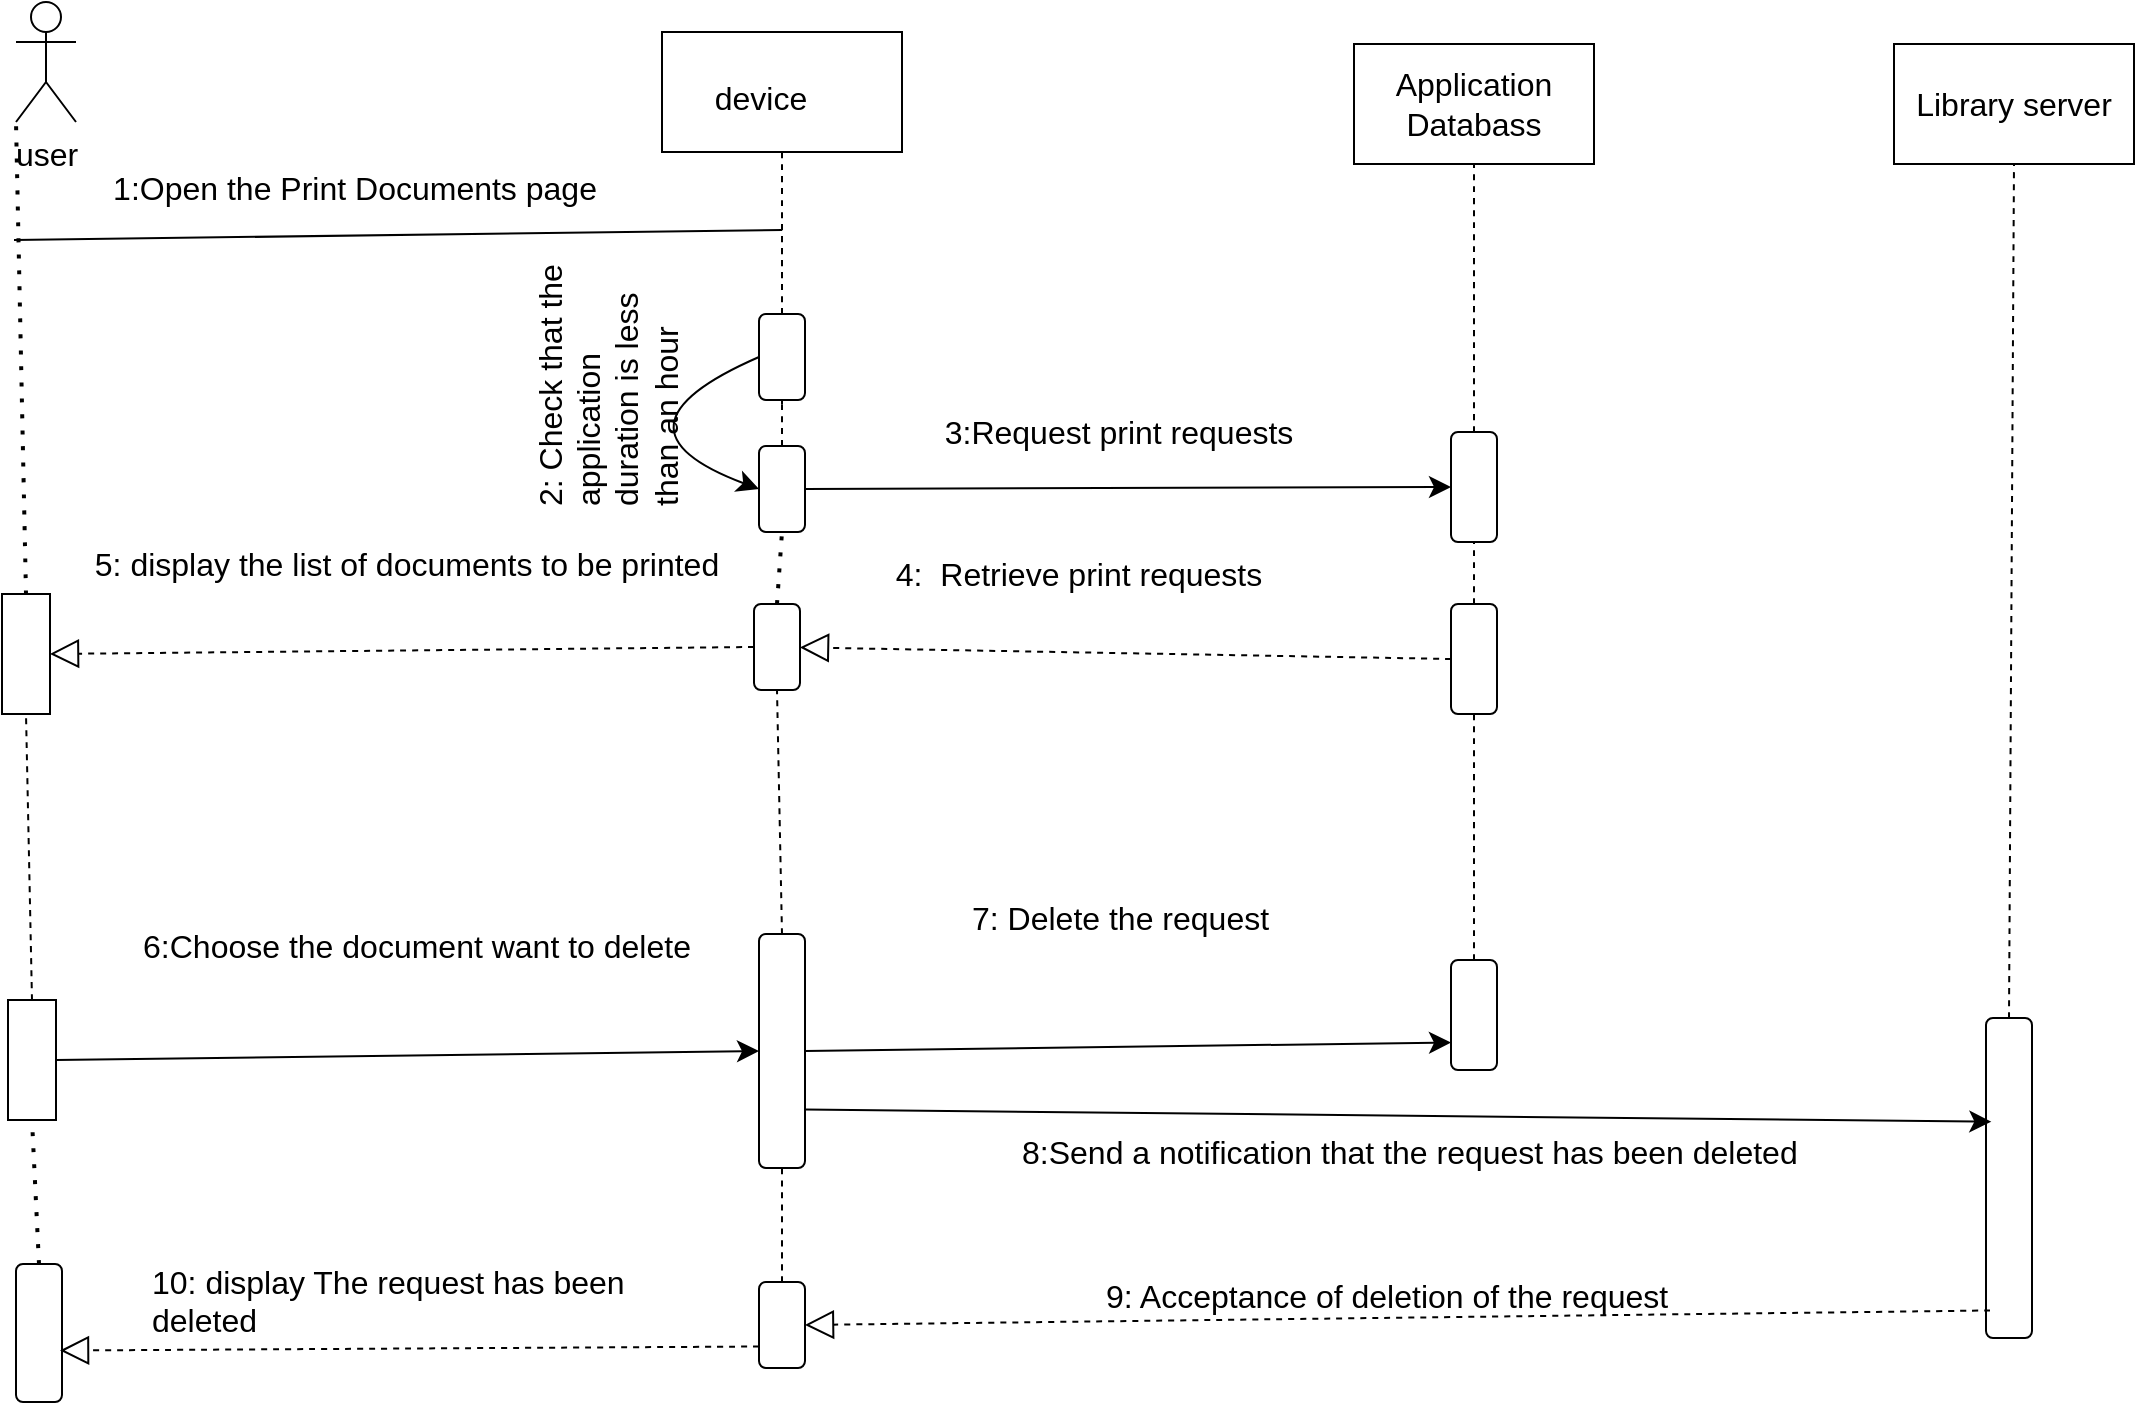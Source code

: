 <mxfile version="21.2.9" type="github">
  <diagram name="Page-1" id="_14LEz57tPDZyepLyran">
    <mxGraphModel dx="1573" dy="579" grid="0" gridSize="10" guides="1" tooltips="1" connect="1" arrows="1" fold="1" page="0" pageScale="1" pageWidth="827" pageHeight="1169" math="0" shadow="0">
      <root>
        <mxCell id="0" />
        <mxCell id="1" parent="0" />
        <mxCell id="Fv8zS5hwz5xopzhGxC3f-1" value="user" style="shape=umlActor;verticalLabelPosition=bottom;verticalAlign=top;html=1;outlineConnect=0;fontSize=16;" vertex="1" parent="1">
          <mxGeometry x="-217" y="24" width="30" height="60" as="geometry" />
        </mxCell>
        <mxCell id="Fv8zS5hwz5xopzhGxC3f-3" value="" style="rounded=0;whiteSpace=wrap;html=1;fontSize=16;" vertex="1" parent="1">
          <mxGeometry x="-224" y="320" width="24" height="60" as="geometry" />
        </mxCell>
        <mxCell id="Fv8zS5hwz5xopzhGxC3f-4" value="" style="endArrow=none;dashed=1;html=1;dashPattern=1 3;strokeWidth=2;rounded=0;fontSize=12;startSize=8;endSize=8;curved=1;exitX=0.5;exitY=0;exitDx=0;exitDy=0;entryX=0;entryY=1;entryDx=0;entryDy=0;entryPerimeter=0;" edge="1" parent="1" source="Fv8zS5hwz5xopzhGxC3f-3" target="Fv8zS5hwz5xopzhGxC3f-1">
          <mxGeometry width="50" height="50" relative="1" as="geometry">
            <mxPoint x="-297" y="158" as="sourcePoint" />
            <mxPoint x="-247" y="108" as="targetPoint" />
          </mxGeometry>
        </mxCell>
        <mxCell id="Fv8zS5hwz5xopzhGxC3f-5" value="" style="endArrow=none;html=1;rounded=0;fontSize=12;startSize=8;endSize=8;curved=1;" edge="1" parent="1">
          <mxGeometry width="50" height="50" relative="1" as="geometry">
            <mxPoint x="-218" y="143" as="sourcePoint" />
            <mxPoint x="166" y="138" as="targetPoint" />
          </mxGeometry>
        </mxCell>
        <mxCell id="Fv8zS5hwz5xopzhGxC3f-6" value="" style="rounded=0;whiteSpace=wrap;html=1;fontSize=16;" vertex="1" parent="1">
          <mxGeometry x="106" y="39" width="120" height="60" as="geometry" />
        </mxCell>
        <mxCell id="Fv8zS5hwz5xopzhGxC3f-7" value="device" style="text;html=1;align=center;verticalAlign=middle;resizable=0;points=[];autosize=1;strokeColor=none;fillColor=none;fontSize=16;" vertex="1" parent="1">
          <mxGeometry x="123" y="56" width="64" height="31" as="geometry" />
        </mxCell>
        <mxCell id="Fv8zS5hwz5xopzhGxC3f-8" value="1:Open the Print Documents page" style="text;html=1;align=center;verticalAlign=middle;resizable=0;points=[];autosize=1;strokeColor=none;fillColor=none;fontSize=16;" vertex="1" parent="1">
          <mxGeometry x="-178" y="101" width="260" height="31" as="geometry" />
        </mxCell>
        <mxCell id="Fv8zS5hwz5xopzhGxC3f-9" value="" style="endArrow=none;dashed=1;html=1;rounded=0;fontSize=12;startSize=8;endSize=8;curved=1;entryX=0.5;entryY=1;entryDx=0;entryDy=0;exitX=0.5;exitY=0;exitDx=0;exitDy=0;" edge="1" parent="1" source="Fv8zS5hwz5xopzhGxC3f-31" target="Fv8zS5hwz5xopzhGxC3f-6">
          <mxGeometry width="50" height="50" relative="1" as="geometry">
            <mxPoint x="166" y="225" as="sourcePoint" />
            <mxPoint x="168" y="220" as="targetPoint" />
          </mxGeometry>
        </mxCell>
        <mxCell id="Fv8zS5hwz5xopzhGxC3f-10" value="Application Databass" style="rounded=0;whiteSpace=wrap;html=1;fontSize=16;" vertex="1" parent="1">
          <mxGeometry x="452" y="45" width="120" height="60" as="geometry" />
        </mxCell>
        <mxCell id="Fv8zS5hwz5xopzhGxC3f-18" value="" style="endArrow=none;dashed=1;html=1;rounded=0;fontSize=12;startSize=8;endSize=8;curved=1;entryX=0.5;entryY=1;entryDx=0;entryDy=0;exitX=0.5;exitY=0;exitDx=0;exitDy=0;" edge="1" parent="1" source="Fv8zS5hwz5xopzhGxC3f-19" target="Fv8zS5hwz5xopzhGxC3f-10">
          <mxGeometry width="50" height="50" relative="1" as="geometry">
            <mxPoint x="508" y="233" as="sourcePoint" />
            <mxPoint x="503" y="217" as="targetPoint" />
          </mxGeometry>
        </mxCell>
        <mxCell id="Fv8zS5hwz5xopzhGxC3f-19" value="" style="rounded=1;whiteSpace=wrap;html=1;fontSize=16;" vertex="1" parent="1">
          <mxGeometry x="500.5" y="239" width="23" height="55" as="geometry" />
        </mxCell>
        <mxCell id="Fv8zS5hwz5xopzhGxC3f-20" value="" style="endArrow=classic;html=1;rounded=0;fontSize=12;startSize=8;endSize=8;curved=1;entryX=0;entryY=0.5;entryDx=0;entryDy=0;exitX=1;exitY=0.5;exitDx=0;exitDy=0;" edge="1" parent="1" source="Fv8zS5hwz5xopzhGxC3f-49" target="Fv8zS5hwz5xopzhGxC3f-19">
          <mxGeometry width="50" height="50" relative="1" as="geometry">
            <mxPoint x="177.5" y="246.5" as="sourcePoint" />
            <mxPoint x="484" y="258" as="targetPoint" />
          </mxGeometry>
        </mxCell>
        <mxCell id="Fv8zS5hwz5xopzhGxC3f-17" value="3:Request print requests" style="text;html=1;align=center;verticalAlign=middle;resizable=0;points=[];autosize=1;strokeColor=none;fillColor=none;fontSize=16;rotation=0;" vertex="1" parent="1">
          <mxGeometry x="238" y="223" width="192" height="31" as="geometry" />
        </mxCell>
        <mxCell id="Fv8zS5hwz5xopzhGxC3f-30" value="" style="endArrow=none;dashed=1;html=1;dashPattern=1 3;strokeWidth=2;rounded=0;fontSize=12;startSize=8;endSize=8;curved=1;exitX=0.5;exitY=0;exitDx=0;exitDy=0;entryX=0.5;entryY=1;entryDx=0;entryDy=0;" edge="1" parent="1" source="Fv8zS5hwz5xopzhGxC3f-32" target="Fv8zS5hwz5xopzhGxC3f-49">
          <mxGeometry width="50" height="50" relative="1" as="geometry">
            <mxPoint x="166" y="298" as="sourcePoint" />
            <mxPoint x="166" y="277" as="targetPoint" />
          </mxGeometry>
        </mxCell>
        <mxCell id="Fv8zS5hwz5xopzhGxC3f-32" value="" style="rounded=1;whiteSpace=wrap;html=1;fontSize=16;" vertex="1" parent="1">
          <mxGeometry x="152" y="325" width="23" height="43" as="geometry" />
        </mxCell>
        <mxCell id="Fv8zS5hwz5xopzhGxC3f-34" value="" style="endArrow=block;dashed=1;endFill=0;endSize=12;html=1;rounded=0;fontSize=12;curved=1;exitX=0;exitY=0.5;exitDx=0;exitDy=0;entryX=1;entryY=0.5;entryDx=0;entryDy=0;" edge="1" parent="1" source="Fv8zS5hwz5xopzhGxC3f-32" target="Fv8zS5hwz5xopzhGxC3f-3">
          <mxGeometry width="160" relative="1" as="geometry">
            <mxPoint x="152" y="338" as="sourcePoint" />
            <mxPoint x="51" y="359" as="targetPoint" />
          </mxGeometry>
        </mxCell>
        <mxCell id="Fv8zS5hwz5xopzhGxC3f-35" value="4:&amp;nbsp; Retrieve print requests" style="text;html=1;align=center;verticalAlign=middle;resizable=0;points=[];autosize=1;strokeColor=none;fillColor=none;fontSize=16;" vertex="1" parent="1">
          <mxGeometry x="213" y="294" width="201" height="31" as="geometry" />
        </mxCell>
        <mxCell id="Fv8zS5hwz5xopzhGxC3f-36" value="5: display the list of documents to be printed" style="text;html=1;align=center;verticalAlign=middle;resizable=0;points=[];autosize=1;strokeColor=none;fillColor=none;fontSize=16;" vertex="1" parent="1">
          <mxGeometry x="-187" y="289" width="330" height="31" as="geometry" />
        </mxCell>
        <mxCell id="Fv8zS5hwz5xopzhGxC3f-37" value="" style="endArrow=none;dashed=1;html=1;rounded=0;fontSize=12;startSize=8;endSize=8;curved=1;entryX=0.5;entryY=1;entryDx=0;entryDy=0;exitX=0.5;exitY=0;exitDx=0;exitDy=0;" edge="1" parent="1" source="Fv8zS5hwz5xopzhGxC3f-39" target="Fv8zS5hwz5xopzhGxC3f-3">
          <mxGeometry width="50" height="50" relative="1" as="geometry">
            <mxPoint x="-214" y="404" as="sourcePoint" />
            <mxPoint x="-258" y="461" as="targetPoint" />
          </mxGeometry>
        </mxCell>
        <mxCell id="Fv8zS5hwz5xopzhGxC3f-39" value="" style="rounded=0;whiteSpace=wrap;html=1;fontSize=16;" vertex="1" parent="1">
          <mxGeometry x="-221" y="523" width="24" height="60" as="geometry" />
        </mxCell>
        <mxCell id="Fv8zS5hwz5xopzhGxC3f-40" value="" style="endArrow=classic;html=1;rounded=0;fontSize=12;startSize=8;endSize=8;curved=1;exitX=1;exitY=0.5;exitDx=0;exitDy=0;entryX=0;entryY=0.5;entryDx=0;entryDy=0;" edge="1" parent="1" source="Fv8zS5hwz5xopzhGxC3f-39" target="Fv8zS5hwz5xopzhGxC3f-42">
          <mxGeometry width="50" height="50" relative="1" as="geometry">
            <mxPoint x="-66" y="475" as="sourcePoint" />
            <mxPoint x="132" y="434" as="targetPoint" />
          </mxGeometry>
        </mxCell>
        <mxCell id="Fv8zS5hwz5xopzhGxC3f-41" value="" style="endArrow=none;dashed=1;html=1;rounded=0;fontSize=12;startSize=8;endSize=8;curved=1;entryX=0.5;entryY=1;entryDx=0;entryDy=0;exitX=0.5;exitY=0;exitDx=0;exitDy=0;" edge="1" parent="1" source="Fv8zS5hwz5xopzhGxC3f-42" target="Fv8zS5hwz5xopzhGxC3f-32">
          <mxGeometry width="50" height="50" relative="1" as="geometry">
            <mxPoint x="166" y="398" as="sourcePoint" />
            <mxPoint x="243" y="439" as="targetPoint" />
          </mxGeometry>
        </mxCell>
        <mxCell id="Fv8zS5hwz5xopzhGxC3f-42" value="" style="rounded=1;whiteSpace=wrap;html=1;fontSize=16;" vertex="1" parent="1">
          <mxGeometry x="154.5" y="490" width="23" height="117" as="geometry" />
        </mxCell>
        <mxCell id="Fv8zS5hwz5xopzhGxC3f-46" value="6:Choose the document want to delete" style="text;html=1;align=center;verticalAlign=middle;resizable=0;points=[];autosize=1;strokeColor=none;fillColor=none;fontSize=16;" vertex="1" parent="1">
          <mxGeometry x="-163" y="480" width="292" height="31" as="geometry" />
        </mxCell>
        <mxCell id="Fv8zS5hwz5xopzhGxC3f-48" value="" style="endArrow=none;dashed=1;html=1;rounded=0;fontSize=12;startSize=8;endSize=8;curved=1;entryX=0.5;entryY=1;entryDx=0;entryDy=0;exitX=0.5;exitY=0;exitDx=0;exitDy=0;" edge="1" parent="1" target="Fv8zS5hwz5xopzhGxC3f-31">
          <mxGeometry width="50" height="50" relative="1" as="geometry">
            <mxPoint x="166" y="225" as="sourcePoint" />
            <mxPoint x="166" y="161" as="targetPoint" />
          </mxGeometry>
        </mxCell>
        <mxCell id="Fv8zS5hwz5xopzhGxC3f-51" style="edgeStyle=none;curved=1;rounded=0;orthogonalLoop=1;jettySize=auto;html=1;exitX=0;exitY=0.5;exitDx=0;exitDy=0;entryX=0;entryY=0.5;entryDx=0;entryDy=0;fontSize=12;startSize=8;endSize=8;" edge="1" parent="1" source="Fv8zS5hwz5xopzhGxC3f-31" target="Fv8zS5hwz5xopzhGxC3f-49">
          <mxGeometry relative="1" as="geometry">
            <Array as="points">
              <mxPoint x="73" y="237" />
            </Array>
          </mxGeometry>
        </mxCell>
        <mxCell id="Fv8zS5hwz5xopzhGxC3f-31" value="" style="rounded=1;whiteSpace=wrap;html=1;fontSize=16;" vertex="1" parent="1">
          <mxGeometry x="154.5" y="180" width="23" height="43" as="geometry" />
        </mxCell>
        <mxCell id="Fv8zS5hwz5xopzhGxC3f-49" value="" style="rounded=1;whiteSpace=wrap;html=1;fontSize=16;" vertex="1" parent="1">
          <mxGeometry x="154.5" y="246" width="23" height="43" as="geometry" />
        </mxCell>
        <mxCell id="Fv8zS5hwz5xopzhGxC3f-52" value="2: Check that the application duration is less than an hour" style="text;whiteSpace=wrap;html=1;fontSize=16;rotation=-90;" vertex="1" parent="1">
          <mxGeometry x="-15" y="189" width="138" height="41" as="geometry" />
        </mxCell>
        <mxCell id="Fv8zS5hwz5xopzhGxC3f-53" value="" style="rounded=1;whiteSpace=wrap;html=1;fontSize=16;" vertex="1" parent="1">
          <mxGeometry x="500.5" y="325" width="23" height="55" as="geometry" />
        </mxCell>
        <mxCell id="Fv8zS5hwz5xopzhGxC3f-54" value="" style="endArrow=none;dashed=1;html=1;rounded=0;fontSize=12;startSize=8;endSize=8;curved=1;entryX=0.5;entryY=1;entryDx=0;entryDy=0;exitX=0.5;exitY=0;exitDx=0;exitDy=0;" edge="1" parent="1" source="Fv8zS5hwz5xopzhGxC3f-53" target="Fv8zS5hwz5xopzhGxC3f-19">
          <mxGeometry width="50" height="50" relative="1" as="geometry">
            <mxPoint x="295" y="535" as="sourcePoint" />
            <mxPoint x="345" y="485" as="targetPoint" />
          </mxGeometry>
        </mxCell>
        <mxCell id="Fv8zS5hwz5xopzhGxC3f-55" value="" style="endArrow=none;dashed=1;html=1;rounded=0;fontSize=12;startSize=8;endSize=8;curved=1;exitX=0.5;exitY=0;exitDx=0;exitDy=0;entryX=0.5;entryY=1;entryDx=0;entryDy=0;" edge="1" parent="1" source="Fv8zS5hwz5xopzhGxC3f-49" target="Fv8zS5hwz5xopzhGxC3f-31">
          <mxGeometry width="50" height="50" relative="1" as="geometry">
            <mxPoint x="522" y="249" as="sourcePoint" />
            <mxPoint x="168" y="226" as="targetPoint" />
          </mxGeometry>
        </mxCell>
        <mxCell id="Fv8zS5hwz5xopzhGxC3f-57" value="" style="endArrow=block;dashed=1;endFill=0;endSize=12;html=1;rounded=0;fontSize=12;curved=1;exitX=0;exitY=0.5;exitDx=0;exitDy=0;" edge="1" parent="1" source="Fv8zS5hwz5xopzhGxC3f-53" target="Fv8zS5hwz5xopzhGxC3f-32">
          <mxGeometry width="160" relative="1" as="geometry">
            <mxPoint x="278" y="364" as="sourcePoint" />
            <mxPoint x="438" y="364" as="targetPoint" />
          </mxGeometry>
        </mxCell>
        <mxCell id="Fv8zS5hwz5xopzhGxC3f-58" value="" style="endArrow=none;dashed=1;html=1;rounded=0;fontSize=12;startSize=8;endSize=8;curved=1;entryX=0.5;entryY=1;entryDx=0;entryDy=0;exitX=0.5;exitY=0;exitDx=0;exitDy=0;" edge="1" parent="1" source="Fv8zS5hwz5xopzhGxC3f-59" target="Fv8zS5hwz5xopzhGxC3f-53">
          <mxGeometry width="50" height="50" relative="1" as="geometry">
            <mxPoint x="508" y="466" as="sourcePoint" />
            <mxPoint x="465" y="465" as="targetPoint" />
          </mxGeometry>
        </mxCell>
        <mxCell id="Fv8zS5hwz5xopzhGxC3f-59" value="" style="rounded=1;whiteSpace=wrap;html=1;fontSize=16;" vertex="1" parent="1">
          <mxGeometry x="500.5" y="503" width="23" height="55" as="geometry" />
        </mxCell>
        <mxCell id="Fv8zS5hwz5xopzhGxC3f-60" value="" style="endArrow=classic;html=1;rounded=0;fontSize=12;startSize=8;endSize=8;curved=1;exitX=1;exitY=0.5;exitDx=0;exitDy=0;entryX=0;entryY=0.75;entryDx=0;entryDy=0;" edge="1" parent="1" source="Fv8zS5hwz5xopzhGxC3f-42" target="Fv8zS5hwz5xopzhGxC3f-59">
          <mxGeometry width="50" height="50" relative="1" as="geometry">
            <mxPoint x="280" y="578" as="sourcePoint" />
            <mxPoint x="330" y="528" as="targetPoint" />
          </mxGeometry>
        </mxCell>
        <mxCell id="Fv8zS5hwz5xopzhGxC3f-61" value="7: Delete the request" style="text;whiteSpace=wrap;html=1;fontSize=16;" vertex="1" parent="1">
          <mxGeometry x="259.003" y="466.0" width="159" height="41" as="geometry" />
        </mxCell>
        <mxCell id="Fv8zS5hwz5xopzhGxC3f-62" value="Library server" style="rounded=0;whiteSpace=wrap;html=1;fontSize=16;" vertex="1" parent="1">
          <mxGeometry x="722" y="45" width="120" height="60" as="geometry" />
        </mxCell>
        <mxCell id="Fv8zS5hwz5xopzhGxC3f-63" value="" style="endArrow=none;dashed=1;html=1;rounded=0;fontSize=12;startSize=8;endSize=8;curved=1;entryX=0.5;entryY=1;entryDx=0;entryDy=0;exitX=0.5;exitY=0;exitDx=0;exitDy=0;" edge="1" parent="1" source="Fv8zS5hwz5xopzhGxC3f-64" target="Fv8zS5hwz5xopzhGxC3f-62">
          <mxGeometry width="50" height="50" relative="1" as="geometry">
            <mxPoint x="782" y="409" as="sourcePoint" />
            <mxPoint x="878" y="217" as="targetPoint" />
          </mxGeometry>
        </mxCell>
        <mxCell id="Fv8zS5hwz5xopzhGxC3f-64" value="" style="rounded=1;whiteSpace=wrap;html=1;fontSize=16;" vertex="1" parent="1">
          <mxGeometry x="768" y="532" width="23" height="160" as="geometry" />
        </mxCell>
        <mxCell id="Fv8zS5hwz5xopzhGxC3f-66" value="" style="endArrow=classic;html=1;rounded=0;fontSize=12;startSize=8;endSize=8;curved=1;exitX=1;exitY=0.75;exitDx=0;exitDy=0;entryX=0.116;entryY=0.324;entryDx=0;entryDy=0;entryPerimeter=0;" edge="1" parent="1" source="Fv8zS5hwz5xopzhGxC3f-42" target="Fv8zS5hwz5xopzhGxC3f-64">
          <mxGeometry width="50" height="50" relative="1" as="geometry">
            <mxPoint x="213" y="601" as="sourcePoint" />
            <mxPoint x="743" y="564" as="targetPoint" />
          </mxGeometry>
        </mxCell>
        <mxCell id="Fv8zS5hwz5xopzhGxC3f-68" value="8:Send a notification that the request has been deleted" style="text;whiteSpace=wrap;html=1;fontSize=16;" vertex="1" parent="1">
          <mxGeometry x="284.003" y="582.997" width="403" height="41" as="geometry" />
        </mxCell>
        <mxCell id="Fv8zS5hwz5xopzhGxC3f-69" value="" style="endArrow=none;dashed=1;html=1;rounded=0;fontSize=12;startSize=8;endSize=8;curved=1;entryX=0.5;entryY=1;entryDx=0;entryDy=0;exitX=0.5;exitY=0;exitDx=0;exitDy=0;" edge="1" parent="1" source="Fv8zS5hwz5xopzhGxC3f-70" target="Fv8zS5hwz5xopzhGxC3f-42">
          <mxGeometry width="50" height="50" relative="1" as="geometry">
            <mxPoint x="162" y="667" as="sourcePoint" />
            <mxPoint x="160" y="689" as="targetPoint" />
          </mxGeometry>
        </mxCell>
        <mxCell id="Fv8zS5hwz5xopzhGxC3f-70" value="" style="rounded=1;whiteSpace=wrap;html=1;fontSize=16;" vertex="1" parent="1">
          <mxGeometry x="154.5" y="664" width="23" height="43" as="geometry" />
        </mxCell>
        <mxCell id="Fv8zS5hwz5xopzhGxC3f-71" value="" style="endArrow=block;dashed=1;endFill=0;endSize=12;html=1;rounded=0;fontSize=12;curved=1;exitX=0.087;exitY=0.914;exitDx=0;exitDy=0;entryX=1;entryY=0.5;entryDx=0;entryDy=0;exitPerimeter=0;" edge="1" parent="1" source="Fv8zS5hwz5xopzhGxC3f-64" target="Fv8zS5hwz5xopzhGxC3f-70">
          <mxGeometry width="160" relative="1" as="geometry">
            <mxPoint x="585" y="670" as="sourcePoint" />
            <mxPoint x="259" y="664" as="targetPoint" />
          </mxGeometry>
        </mxCell>
        <mxCell id="Fv8zS5hwz5xopzhGxC3f-72" value="9: Acceptance of deletion of the request" style="text;whiteSpace=wrap;html=1;fontSize=16;" vertex="1" parent="1">
          <mxGeometry x="326.0" y="655.0" width="292" height="41" as="geometry" />
        </mxCell>
        <mxCell id="Fv8zS5hwz5xopzhGxC3f-73" value="" style="endArrow=none;dashed=1;html=1;dashPattern=1 3;strokeWidth=2;rounded=0;fontSize=12;startSize=8;endSize=8;curved=1;entryX=0.5;entryY=1;entryDx=0;entryDy=0;exitX=0.5;exitY=0;exitDx=0;exitDy=0;" edge="1" parent="1" source="Fv8zS5hwz5xopzhGxC3f-74" target="Fv8zS5hwz5xopzhGxC3f-39">
          <mxGeometry width="50" height="50" relative="1" as="geometry">
            <mxPoint x="-209" y="645" as="sourcePoint" />
            <mxPoint x="-261" y="652" as="targetPoint" />
          </mxGeometry>
        </mxCell>
        <mxCell id="Fv8zS5hwz5xopzhGxC3f-74" value="" style="rounded=1;whiteSpace=wrap;html=1;fontSize=16;" vertex="1" parent="1">
          <mxGeometry x="-217" y="655" width="23" height="69" as="geometry" />
        </mxCell>
        <mxCell id="Fv8zS5hwz5xopzhGxC3f-75" value="" style="endArrow=block;dashed=1;endFill=0;endSize=12;html=1;rounded=0;fontSize=12;curved=1;exitX=0;exitY=0.75;exitDx=0;exitDy=0;entryX=0.957;entryY=0.627;entryDx=0;entryDy=0;entryPerimeter=0;" edge="1" parent="1" source="Fv8zS5hwz5xopzhGxC3f-70" target="Fv8zS5hwz5xopzhGxC3f-74">
          <mxGeometry width="160" relative="1" as="geometry">
            <mxPoint x="477" y="792" as="sourcePoint" />
            <mxPoint x="-115" y="800" as="targetPoint" />
          </mxGeometry>
        </mxCell>
        <mxCell id="Fv8zS5hwz5xopzhGxC3f-76" value="10: display The request has been deleted" style="text;whiteSpace=wrap;html=1;fontSize=16;" vertex="1" parent="1">
          <mxGeometry x="-151.0" y="648.0" width="285" height="41" as="geometry" />
        </mxCell>
      </root>
    </mxGraphModel>
  </diagram>
</mxfile>
